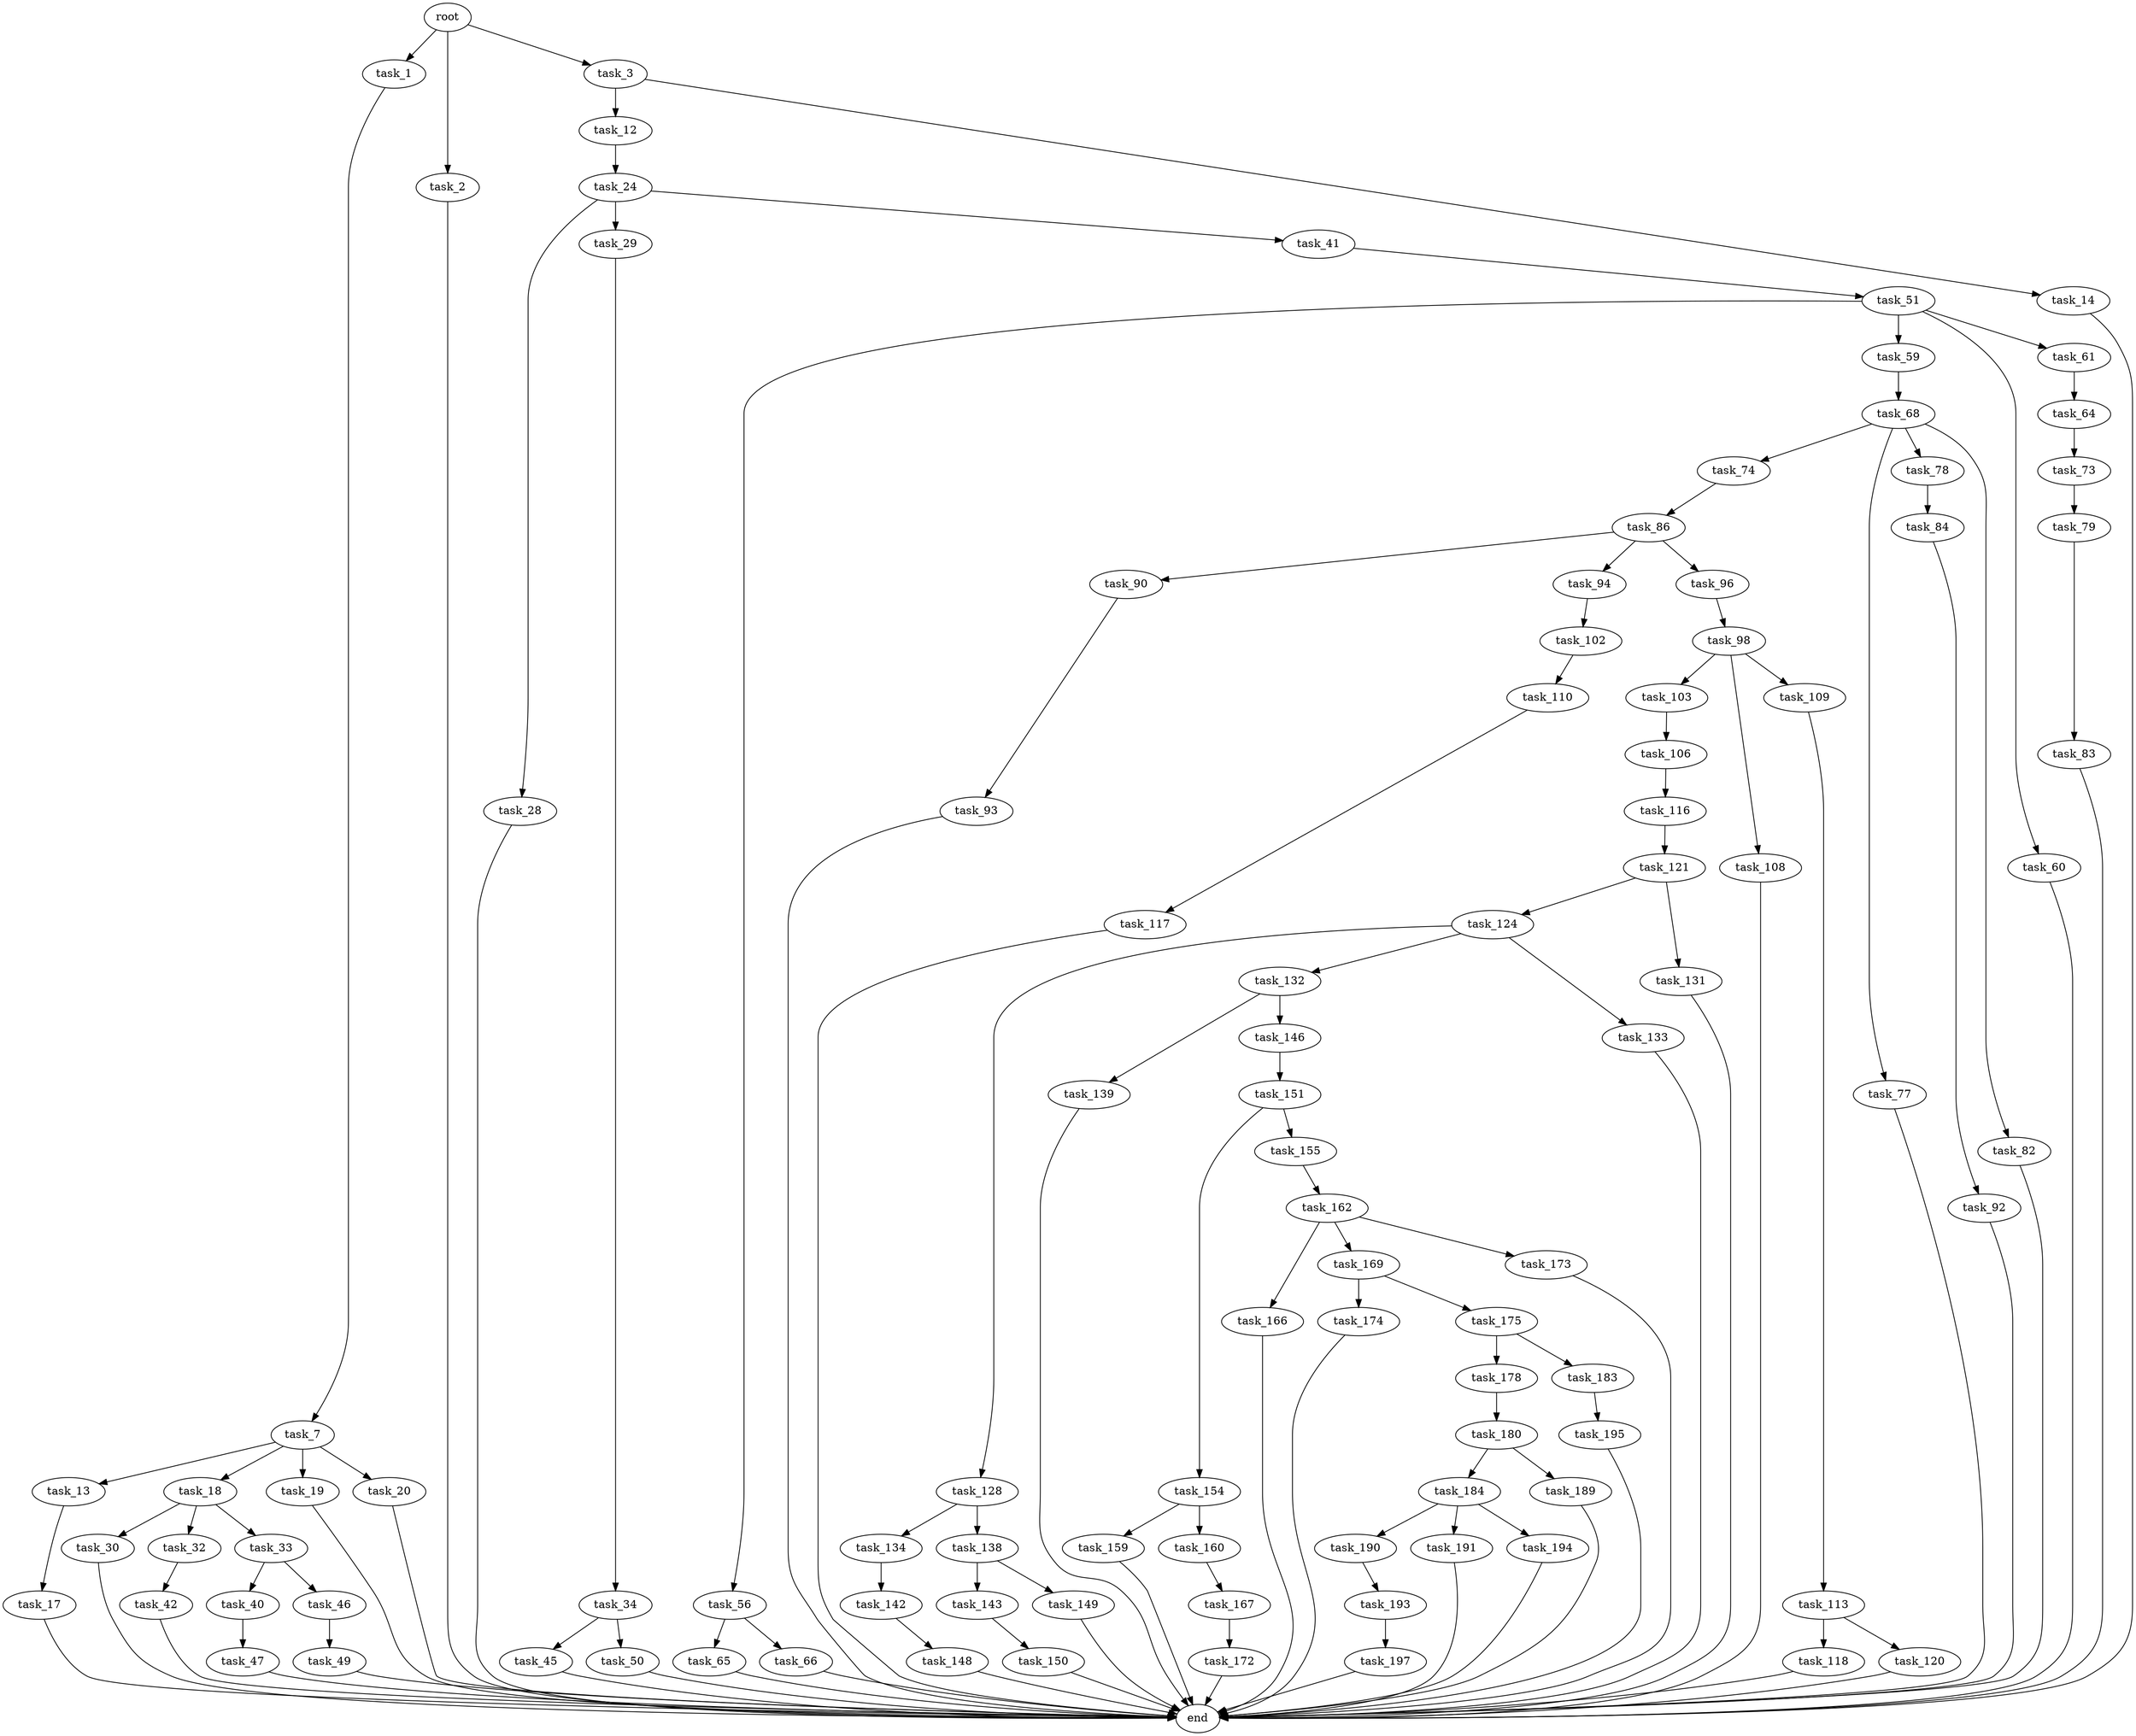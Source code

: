 digraph G {
  root [size="0.000000"];
  task_1 [size="218389971170.000000"];
  task_2 [size="782757789696.000000"];
  task_3 [size="1073741824000.000000"];
  task_7 [size="1073741824000.000000"];
  task_12 [size="6439276699.000000"];
  task_13 [size="14691331031.000000"];
  task_14 [size="549755813888.000000"];
  task_17 [size="231928233984.000000"];
  task_18 [size="105891748540.000000"];
  task_19 [size="782757789696.000000"];
  task_20 [size="656848891.000000"];
  task_24 [size="7865026614.000000"];
  task_28 [size="368293445632.000000"];
  task_29 [size="68719476736.000000"];
  task_30 [size="3622875986.000000"];
  task_32 [size="34677897831.000000"];
  task_33 [size="549755813888.000000"];
  task_34 [size="134217728000.000000"];
  task_40 [size="782757789696.000000"];
  task_41 [size="65265695936.000000"];
  task_42 [size="231928233984.000000"];
  task_45 [size="12665870898.000000"];
  task_46 [size="1855280992.000000"];
  task_47 [size="972152878684.000000"];
  task_49 [size="68719476736.000000"];
  task_50 [size="368293445632.000000"];
  task_51 [size="19149371339.000000"];
  task_56 [size="8147714254.000000"];
  task_59 [size="35043335863.000000"];
  task_60 [size="134217728000.000000"];
  task_61 [size="368293445632.000000"];
  task_64 [size="205899581991.000000"];
  task_65 [size="30605946171.000000"];
  task_66 [size="29170779272.000000"];
  task_68 [size="214851415857.000000"];
  task_73 [size="26746380474.000000"];
  task_74 [size="782757789696.000000"];
  task_77 [size="2800216184.000000"];
  task_78 [size="68719476736.000000"];
  task_79 [size="838468388352.000000"];
  task_82 [size="7752100383.000000"];
  task_83 [size="14122183587.000000"];
  task_84 [size="219284124380.000000"];
  task_86 [size="6261572198.000000"];
  task_90 [size="68719476736.000000"];
  task_92 [size="28991029248.000000"];
  task_93 [size="14030281844.000000"];
  task_94 [size="7027820493.000000"];
  task_96 [size="174416737176.000000"];
  task_98 [size="231928233984.000000"];
  task_102 [size="368293445632.000000"];
  task_103 [size="1073741824000.000000"];
  task_106 [size="283081032000.000000"];
  task_108 [size="994112844.000000"];
  task_109 [size="577135192715.000000"];
  task_110 [size="137259880079.000000"];
  task_113 [size="3222870209.000000"];
  task_116 [size="270325825458.000000"];
  task_117 [size="368293445632.000000"];
  task_118 [size="355881481944.000000"];
  task_120 [size="734232476.000000"];
  task_121 [size="68719476736.000000"];
  task_124 [size="782757789696.000000"];
  task_128 [size="28469676524.000000"];
  task_131 [size="549755813888.000000"];
  task_132 [size="68311208138.000000"];
  task_133 [size="694418482267.000000"];
  task_134 [size="4531034870.000000"];
  task_138 [size="15970711848.000000"];
  task_139 [size="353209637828.000000"];
  task_142 [size="32033570230.000000"];
  task_143 [size="1348700371.000000"];
  task_146 [size="28991029248.000000"];
  task_148 [size="321754772590.000000"];
  task_149 [size="53101598157.000000"];
  task_150 [size="782757789696.000000"];
  task_151 [size="56695483993.000000"];
  task_154 [size="68719476736.000000"];
  task_155 [size="15205471872.000000"];
  task_159 [size="20547253049.000000"];
  task_160 [size="195250195994.000000"];
  task_162 [size="231928233984.000000"];
  task_166 [size="188304114644.000000"];
  task_167 [size="1282073176.000000"];
  task_169 [size="651140472758.000000"];
  task_172 [size="665222549367.000000"];
  task_173 [size="549755813888.000000"];
  task_174 [size="19919219397.000000"];
  task_175 [size="305912540.000000"];
  task_178 [size="11144434303.000000"];
  task_180 [size="38882594581.000000"];
  task_183 [size="1073741824000.000000"];
  task_184 [size="8589934592.000000"];
  task_189 [size="368293445632.000000"];
  task_190 [size="16684913985.000000"];
  task_191 [size="1286848713.000000"];
  task_193 [size="23975163121.000000"];
  task_194 [size="549755813888.000000"];
  task_195 [size="272394798738.000000"];
  task_197 [size="3283947471.000000"];
  end [size="0.000000"];

  root -> task_1 [size="1.000000"];
  root -> task_2 [size="1.000000"];
  root -> task_3 [size="1.000000"];
  task_1 -> task_7 [size="838860800.000000"];
  task_2 -> end [size="1.000000"];
  task_3 -> task_12 [size="838860800.000000"];
  task_3 -> task_14 [size="838860800.000000"];
  task_7 -> task_13 [size="838860800.000000"];
  task_7 -> task_18 [size="838860800.000000"];
  task_7 -> task_19 [size="838860800.000000"];
  task_7 -> task_20 [size="838860800.000000"];
  task_12 -> task_24 [size="209715200.000000"];
  task_13 -> task_17 [size="301989888.000000"];
  task_14 -> end [size="1.000000"];
  task_17 -> end [size="1.000000"];
  task_18 -> task_30 [size="301989888.000000"];
  task_18 -> task_32 [size="301989888.000000"];
  task_18 -> task_33 [size="301989888.000000"];
  task_19 -> end [size="1.000000"];
  task_20 -> end [size="1.000000"];
  task_24 -> task_28 [size="134217728.000000"];
  task_24 -> task_29 [size="134217728.000000"];
  task_24 -> task_41 [size="134217728.000000"];
  task_28 -> end [size="1.000000"];
  task_29 -> task_34 [size="134217728.000000"];
  task_30 -> end [size="1.000000"];
  task_32 -> task_42 [size="75497472.000000"];
  task_33 -> task_40 [size="536870912.000000"];
  task_33 -> task_46 [size="536870912.000000"];
  task_34 -> task_45 [size="209715200.000000"];
  task_34 -> task_50 [size="209715200.000000"];
  task_40 -> task_47 [size="679477248.000000"];
  task_41 -> task_51 [size="209715200.000000"];
  task_42 -> end [size="1.000000"];
  task_45 -> end [size="1.000000"];
  task_46 -> task_49 [size="33554432.000000"];
  task_47 -> end [size="1.000000"];
  task_49 -> end [size="1.000000"];
  task_50 -> end [size="1.000000"];
  task_51 -> task_56 [size="411041792.000000"];
  task_51 -> task_59 [size="411041792.000000"];
  task_51 -> task_60 [size="411041792.000000"];
  task_51 -> task_61 [size="411041792.000000"];
  task_56 -> task_65 [size="209715200.000000"];
  task_56 -> task_66 [size="209715200.000000"];
  task_59 -> task_68 [size="679477248.000000"];
  task_60 -> end [size="1.000000"];
  task_61 -> task_64 [size="411041792.000000"];
  task_64 -> task_73 [size="134217728.000000"];
  task_65 -> end [size="1.000000"];
  task_66 -> end [size="1.000000"];
  task_68 -> task_74 [size="209715200.000000"];
  task_68 -> task_77 [size="209715200.000000"];
  task_68 -> task_78 [size="209715200.000000"];
  task_68 -> task_82 [size="209715200.000000"];
  task_73 -> task_79 [size="536870912.000000"];
  task_74 -> task_86 [size="679477248.000000"];
  task_77 -> end [size="1.000000"];
  task_78 -> task_84 [size="134217728.000000"];
  task_79 -> task_83 [size="536870912.000000"];
  task_82 -> end [size="1.000000"];
  task_83 -> end [size="1.000000"];
  task_84 -> task_92 [size="209715200.000000"];
  task_86 -> task_90 [size="301989888.000000"];
  task_86 -> task_94 [size="301989888.000000"];
  task_86 -> task_96 [size="301989888.000000"];
  task_90 -> task_93 [size="134217728.000000"];
  task_92 -> end [size="1.000000"];
  task_93 -> end [size="1.000000"];
  task_94 -> task_102 [size="301989888.000000"];
  task_96 -> task_98 [size="134217728.000000"];
  task_98 -> task_103 [size="301989888.000000"];
  task_98 -> task_108 [size="301989888.000000"];
  task_98 -> task_109 [size="301989888.000000"];
  task_102 -> task_110 [size="411041792.000000"];
  task_103 -> task_106 [size="838860800.000000"];
  task_106 -> task_116 [size="209715200.000000"];
  task_108 -> end [size="1.000000"];
  task_109 -> task_113 [size="838860800.000000"];
  task_110 -> task_117 [size="134217728.000000"];
  task_113 -> task_118 [size="75497472.000000"];
  task_113 -> task_120 [size="75497472.000000"];
  task_116 -> task_121 [size="411041792.000000"];
  task_117 -> end [size="1.000000"];
  task_118 -> end [size="1.000000"];
  task_120 -> end [size="1.000000"];
  task_121 -> task_124 [size="134217728.000000"];
  task_121 -> task_131 [size="134217728.000000"];
  task_124 -> task_128 [size="679477248.000000"];
  task_124 -> task_132 [size="679477248.000000"];
  task_124 -> task_133 [size="679477248.000000"];
  task_128 -> task_134 [size="33554432.000000"];
  task_128 -> task_138 [size="33554432.000000"];
  task_131 -> end [size="1.000000"];
  task_132 -> task_139 [size="209715200.000000"];
  task_132 -> task_146 [size="209715200.000000"];
  task_133 -> end [size="1.000000"];
  task_134 -> task_142 [size="209715200.000000"];
  task_138 -> task_143 [size="536870912.000000"];
  task_138 -> task_149 [size="536870912.000000"];
  task_139 -> end [size="1.000000"];
  task_142 -> task_148 [size="33554432.000000"];
  task_143 -> task_150 [size="134217728.000000"];
  task_146 -> task_151 [size="75497472.000000"];
  task_148 -> end [size="1.000000"];
  task_149 -> end [size="1.000000"];
  task_150 -> end [size="1.000000"];
  task_151 -> task_154 [size="134217728.000000"];
  task_151 -> task_155 [size="134217728.000000"];
  task_154 -> task_159 [size="134217728.000000"];
  task_154 -> task_160 [size="134217728.000000"];
  task_155 -> task_162 [size="301989888.000000"];
  task_159 -> end [size="1.000000"];
  task_160 -> task_167 [size="679477248.000000"];
  task_162 -> task_166 [size="301989888.000000"];
  task_162 -> task_169 [size="301989888.000000"];
  task_162 -> task_173 [size="301989888.000000"];
  task_166 -> end [size="1.000000"];
  task_167 -> task_172 [size="33554432.000000"];
  task_169 -> task_174 [size="679477248.000000"];
  task_169 -> task_175 [size="679477248.000000"];
  task_172 -> end [size="1.000000"];
  task_173 -> end [size="1.000000"];
  task_174 -> end [size="1.000000"];
  task_175 -> task_178 [size="33554432.000000"];
  task_175 -> task_183 [size="33554432.000000"];
  task_178 -> task_180 [size="411041792.000000"];
  task_180 -> task_184 [size="679477248.000000"];
  task_180 -> task_189 [size="679477248.000000"];
  task_183 -> task_195 [size="838860800.000000"];
  task_184 -> task_190 [size="33554432.000000"];
  task_184 -> task_191 [size="33554432.000000"];
  task_184 -> task_194 [size="33554432.000000"];
  task_189 -> end [size="1.000000"];
  task_190 -> task_193 [size="75497472.000000"];
  task_191 -> end [size="1.000000"];
  task_193 -> task_197 [size="411041792.000000"];
  task_194 -> end [size="1.000000"];
  task_195 -> end [size="1.000000"];
  task_197 -> end [size="1.000000"];
}
